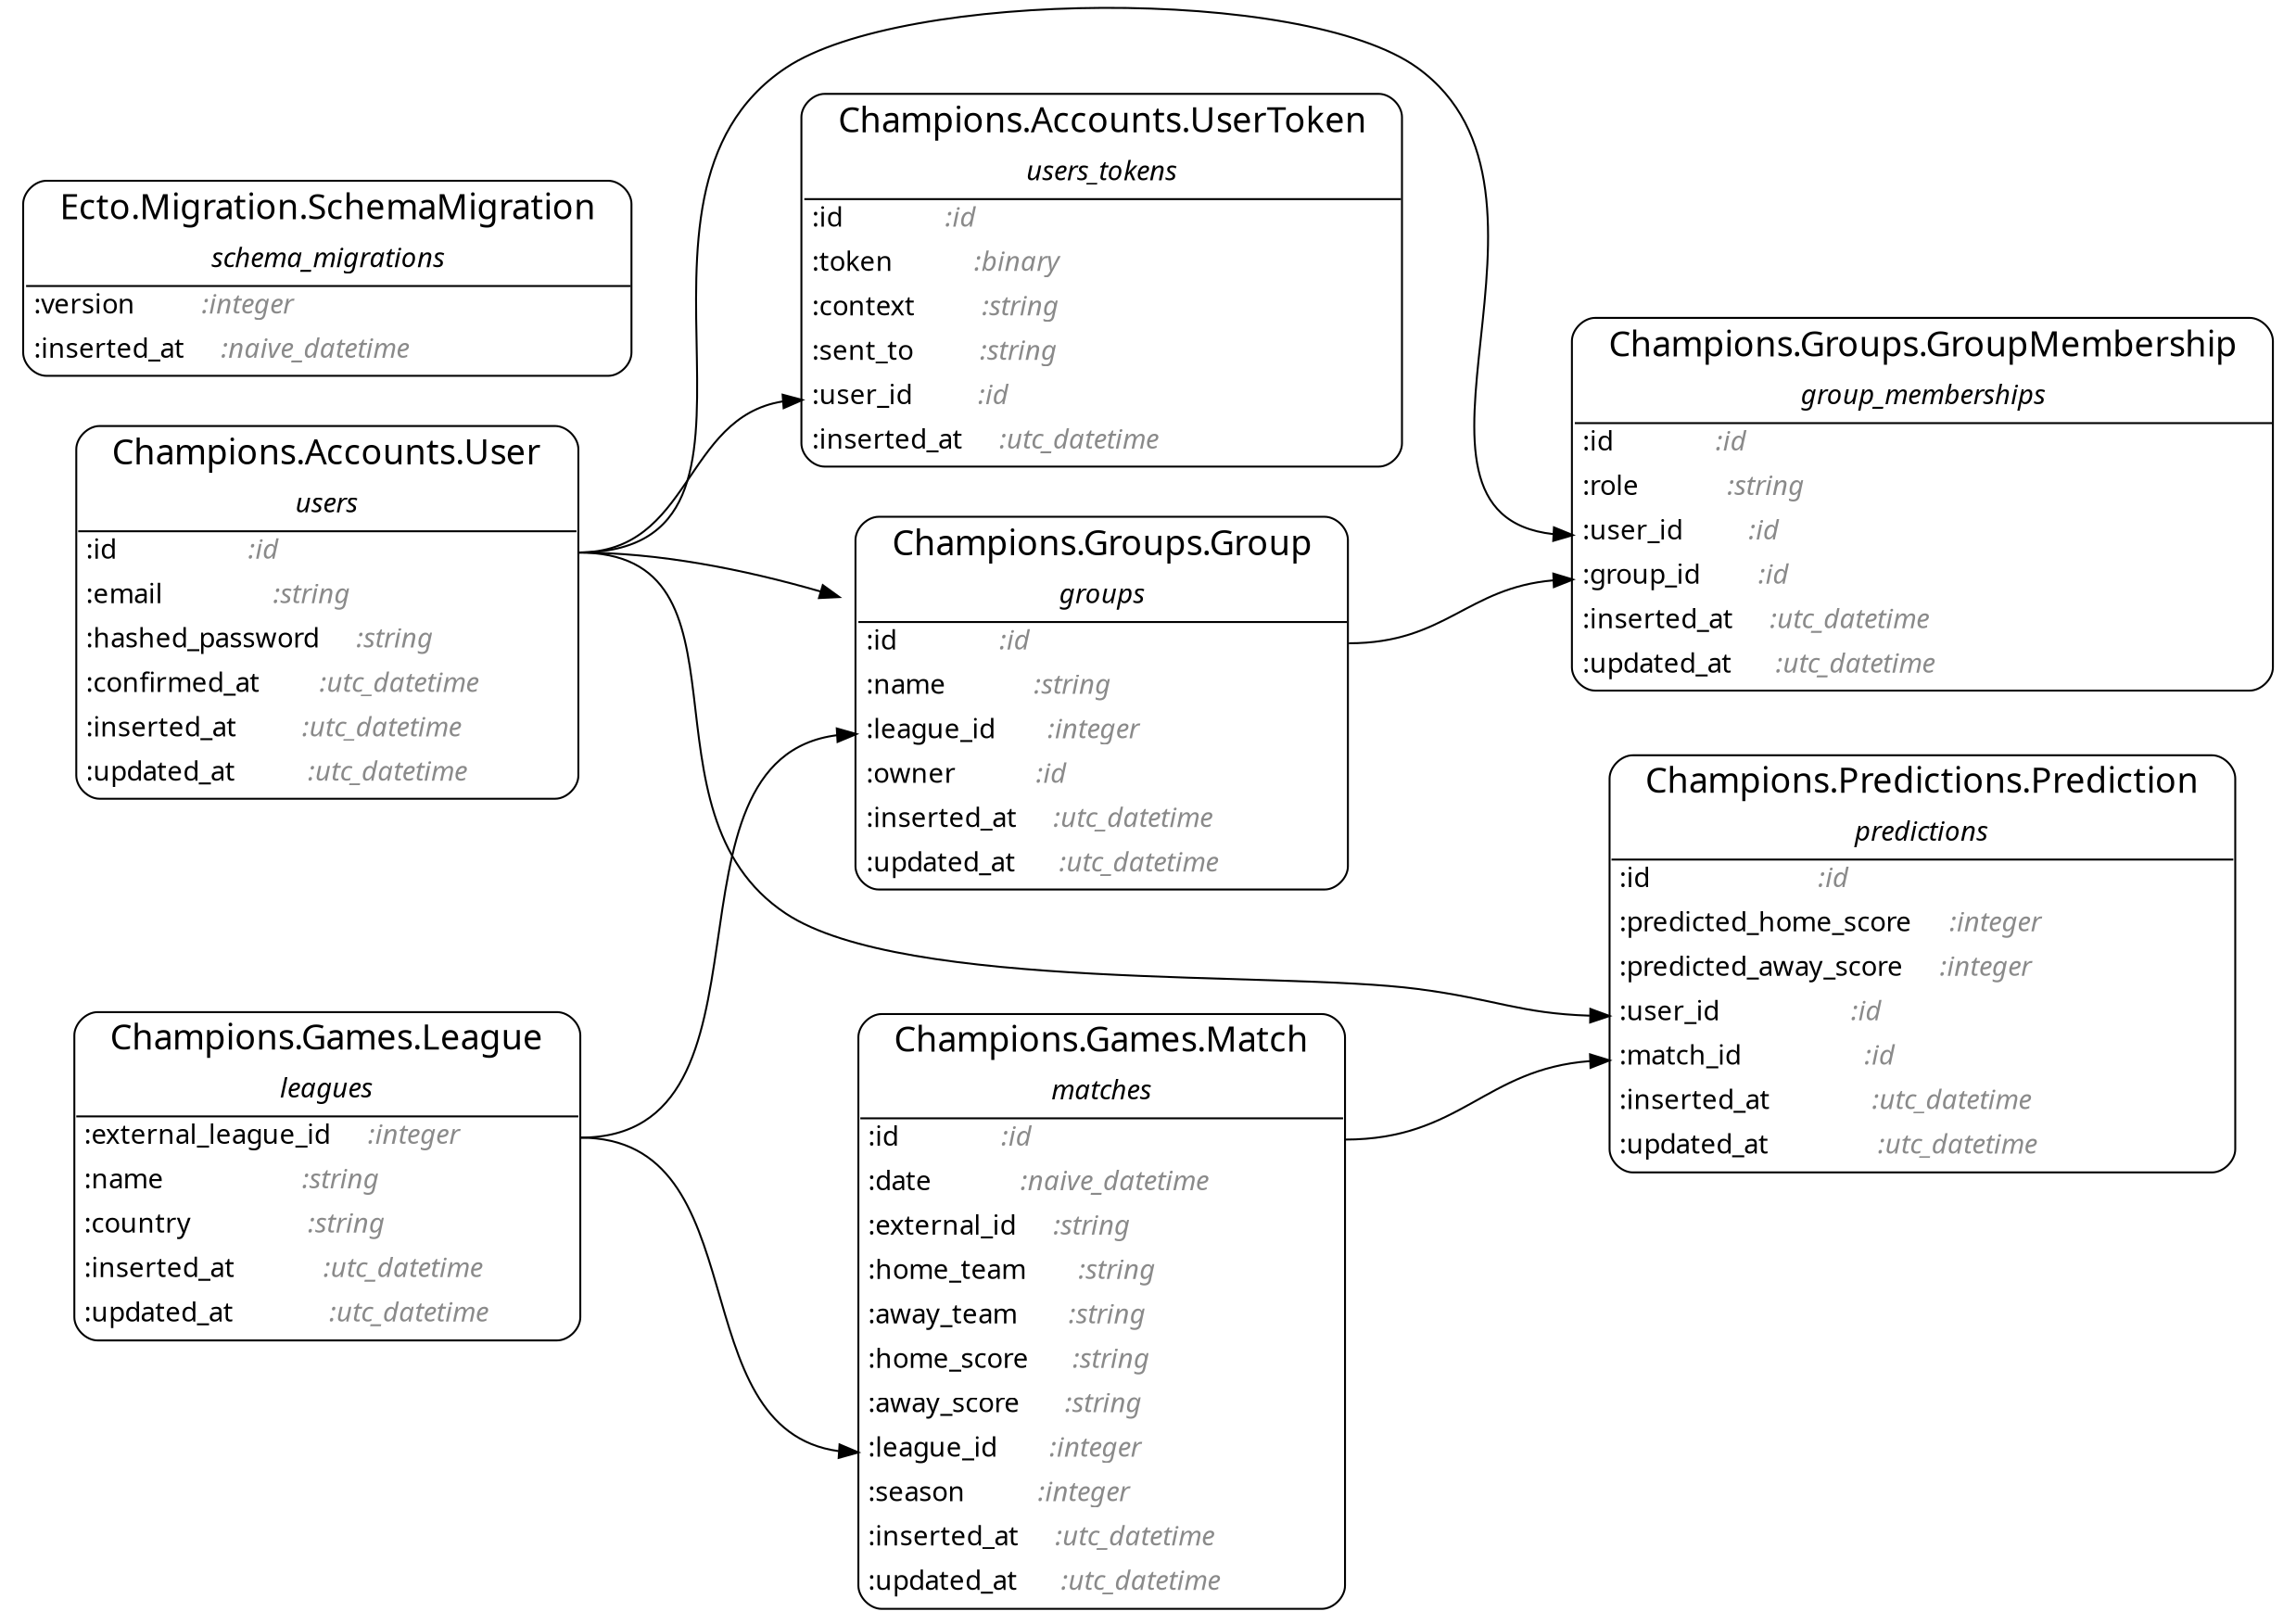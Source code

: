 digraph {
  ranksep=1.0; rankdir=LR;
  node [shape = none, fontname="Roboto Mono"];
  "Champions.Accounts.User" [label= <<table align='left' border='1' style='rounded' cellspacing='0' cellpadding='4' cellborder='0'><tr><td port='header@schema_module'><font point-size='18'>   Champions.Accounts.User   </font></td></tr><tr><td border='1' sides='b' colspan='2'><font point-size='14'><i>users</i></font></td></tr><tr><td align='left' port='field@id'>:id                  <i><font color='gray54'>:id               </font></i></td></tr><tr><td align='left' port='field@email'>:email               <i><font color='gray54'>:string           </font></i></td></tr><tr><td align='left' port='field@hashed_password'>:hashed_password     <i><font color='gray54'>:string           </font></i></td></tr><tr><td align='left' port='field@confirmed_at'>:confirmed_at        <i><font color='gray54'>:utc_datetime     </font></i></td></tr><tr><td align='left' port='field@inserted_at'>:inserted_at         <i><font color='gray54'>:utc_datetime     </font></i></td></tr><tr><td align='left' port='field@updated_at'>:updated_at          <i><font color='gray54'>:utc_datetime     </font></i></td></tr></table>>]
  "Champions.Accounts.UserToken" [label= <<table align='left' border='1' style='rounded' cellspacing='0' cellpadding='4' cellborder='0'><tr><td port='header@schema_module'><font point-size='18'>   Champions.Accounts.UserToken   </font></td></tr><tr><td border='1' sides='b' colspan='2'><font point-size='14'><i>users_tokens</i></font></td></tr><tr><td align='left' port='field@id'>:id              <i><font color='gray54'>:id               </font></i></td></tr><tr><td align='left' port='field@token'>:token           <i><font color='gray54'>:binary           </font></i></td></tr><tr><td align='left' port='field@context'>:context         <i><font color='gray54'>:string           </font></i></td></tr><tr><td align='left' port='field@sent_to'>:sent_to         <i><font color='gray54'>:string           </font></i></td></tr><tr><td align='left' port='field@user_id'>:user_id         <i><font color='gray54'>:id               </font></i></td></tr><tr><td align='left' port='field@inserted_at'>:inserted_at     <i><font color='gray54'>:utc_datetime     </font></i></td></tr></table>>]
  "Champions.Games.League" [label= <<table align='left' border='1' style='rounded' cellspacing='0' cellpadding='4' cellborder='0'><tr><td port='header@schema_module'><font point-size='18'>   Champions.Games.League   </font></td></tr><tr><td border='1' sides='b' colspan='2'><font point-size='14'><i>leagues</i></font></td></tr><tr><td align='left' port='field@external_league_id'>:external_league_id     <i><font color='gray54'>:integer          </font></i></td></tr><tr><td align='left' port='field@name'>:name                   <i><font color='gray54'>:string           </font></i></td></tr><tr><td align='left' port='field@country'>:country                <i><font color='gray54'>:string           </font></i></td></tr><tr><td align='left' port='field@inserted_at'>:inserted_at            <i><font color='gray54'>:utc_datetime     </font></i></td></tr><tr><td align='left' port='field@updated_at'>:updated_at             <i><font color='gray54'>:utc_datetime     </font></i></td></tr></table>>]
  "Champions.Games.Match" [label= <<table align='left' border='1' style='rounded' cellspacing='0' cellpadding='4' cellborder='0'><tr><td port='header@schema_module'><font point-size='18'>   Champions.Games.Match   </font></td></tr><tr><td border='1' sides='b' colspan='2'><font point-size='14'><i>matches</i></font></td></tr><tr><td align='left' port='field@id'>:id              <i><font color='gray54'>:id                 </font></i></td></tr><tr><td align='left' port='field@date'>:date            <i><font color='gray54'>:naive_datetime     </font></i></td></tr><tr><td align='left' port='field@external_id'>:external_id     <i><font color='gray54'>:string             </font></i></td></tr><tr><td align='left' port='field@home_team'>:home_team       <i><font color='gray54'>:string             </font></i></td></tr><tr><td align='left' port='field@away_team'>:away_team       <i><font color='gray54'>:string             </font></i></td></tr><tr><td align='left' port='field@home_score'>:home_score      <i><font color='gray54'>:string             </font></i></td></tr><tr><td align='left' port='field@away_score'>:away_score      <i><font color='gray54'>:string             </font></i></td></tr><tr><td align='left' port='field@league_id'>:league_id       <i><font color='gray54'>:integer            </font></i></td></tr><tr><td align='left' port='field@season'>:season          <i><font color='gray54'>:integer            </font></i></td></tr><tr><td align='left' port='field@inserted_at'>:inserted_at     <i><font color='gray54'>:utc_datetime       </font></i></td></tr><tr><td align='left' port='field@updated_at'>:updated_at      <i><font color='gray54'>:utc_datetime       </font></i></td></tr></table>>]
  "Champions.Groups.Group" [label= <<table align='left' border='1' style='rounded' cellspacing='0' cellpadding='4' cellborder='0'><tr><td port='header@schema_module'><font point-size='18'>   Champions.Groups.Group   </font></td></tr><tr><td border='1' sides='b' colspan='2'><font point-size='14'><i>groups</i></font></td></tr><tr><td align='left' port='field@id'>:id              <i><font color='gray54'>:id               </font></i></td></tr><tr><td align='left' port='field@name'>:name            <i><font color='gray54'>:string           </font></i></td></tr><tr><td align='left' port='field@league_id'>:league_id       <i><font color='gray54'>:integer          </font></i></td></tr><tr><td align='left' port='field@owner'>:owner           <i><font color='gray54'>:id               </font></i></td></tr><tr><td align='left' port='field@inserted_at'>:inserted_at     <i><font color='gray54'>:utc_datetime     </font></i></td></tr><tr><td align='left' port='field@updated_at'>:updated_at      <i><font color='gray54'>:utc_datetime     </font></i></td></tr></table>>]
  "Champions.Groups.GroupMembership" [label= <<table align='left' border='1' style='rounded' cellspacing='0' cellpadding='4' cellborder='0'><tr><td port='header@schema_module'><font point-size='18'>   Champions.Groups.GroupMembership   </font></td></tr><tr><td border='1' sides='b' colspan='2'><font point-size='14'><i>group_memberships</i></font></td></tr><tr><td align='left' port='field@id'>:id              <i><font color='gray54'>:id               </font></i></td></tr><tr><td align='left' port='field@role'>:role            <i><font color='gray54'>:string           </font></i></td></tr><tr><td align='left' port='field@user_id'>:user_id         <i><font color='gray54'>:id               </font></i></td></tr><tr><td align='left' port='field@group_id'>:group_id        <i><font color='gray54'>:id               </font></i></td></tr><tr><td align='left' port='field@inserted_at'>:inserted_at     <i><font color='gray54'>:utc_datetime     </font></i></td></tr><tr><td align='left' port='field@updated_at'>:updated_at      <i><font color='gray54'>:utc_datetime     </font></i></td></tr></table>>]
  "Champions.Predictions.Prediction" [label= <<table align='left' border='1' style='rounded' cellspacing='0' cellpadding='4' cellborder='0'><tr><td port='header@schema_module'><font point-size='18'>   Champions.Predictions.Prediction   </font></td></tr><tr><td border='1' sides='b' colspan='2'><font point-size='14'><i>predictions</i></font></td></tr><tr><td align='left' port='field@id'>:id                       <i><font color='gray54'>:id               </font></i></td></tr><tr><td align='left' port='field@predicted_home_score'>:predicted_home_score     <i><font color='gray54'>:integer          </font></i></td></tr><tr><td align='left' port='field@predicted_away_score'>:predicted_away_score     <i><font color='gray54'>:integer          </font></i></td></tr><tr><td align='left' port='field@user_id'>:user_id                  <i><font color='gray54'>:id               </font></i></td></tr><tr><td align='left' port='field@match_id'>:match_id                 <i><font color='gray54'>:id               </font></i></td></tr><tr><td align='left' port='field@inserted_at'>:inserted_at              <i><font color='gray54'>:utc_datetime     </font></i></td></tr><tr><td align='left' port='field@updated_at'>:updated_at               <i><font color='gray54'>:utc_datetime     </font></i></td></tr></table>>]
  "Ecto.Migration.SchemaMigration" [label= <<table align='left' border='1' style='rounded' cellspacing='0' cellpadding='4' cellborder='0'><tr><td port='header@schema_module'><font point-size='18'>   Ecto.Migration.SchemaMigration   </font></td></tr><tr><td border='1' sides='b' colspan='2'><font point-size='14'><i>schema_migrations</i></font></td></tr><tr><td align='left' port='field@version'>:version         <i><font color='gray54'>:integer            </font></i></td></tr><tr><td align='left' port='field@inserted_at'>:inserted_at     <i><font color='gray54'>:naive_datetime     </font></i></td></tr></table>>]

  "Champions.Groups.Group":"field@id":e -> "Champions.Groups.GroupMembership":"field@group_id":w
  "Champions.Games.League":"field@external_league_id":e -> "Champions.Groups.Group":"field@league_id":w
  "Champions.Games.League":"field@external_league_id":e -> "Champions.Games.Match":"field@league_id":w
  "Champions.Games.Match":"field@id":e -> "Champions.Predictions.Prediction":"field@match_id":w
  "Champions.Accounts.User":"field@id":e -> "Champions.Groups.GroupMembership":"field@user_id":w
  "Champions.Accounts.User":"field@id":e -> "Champions.Groups.Group":"field@owner_id":w
  "Champions.Accounts.User":"field@id":e -> "Champions.Predictions.Prediction":"field@user_id":w
  "Champions.Accounts.User":"field@id":e -> "Champions.Accounts.UserToken":"field@user_id":w
}
